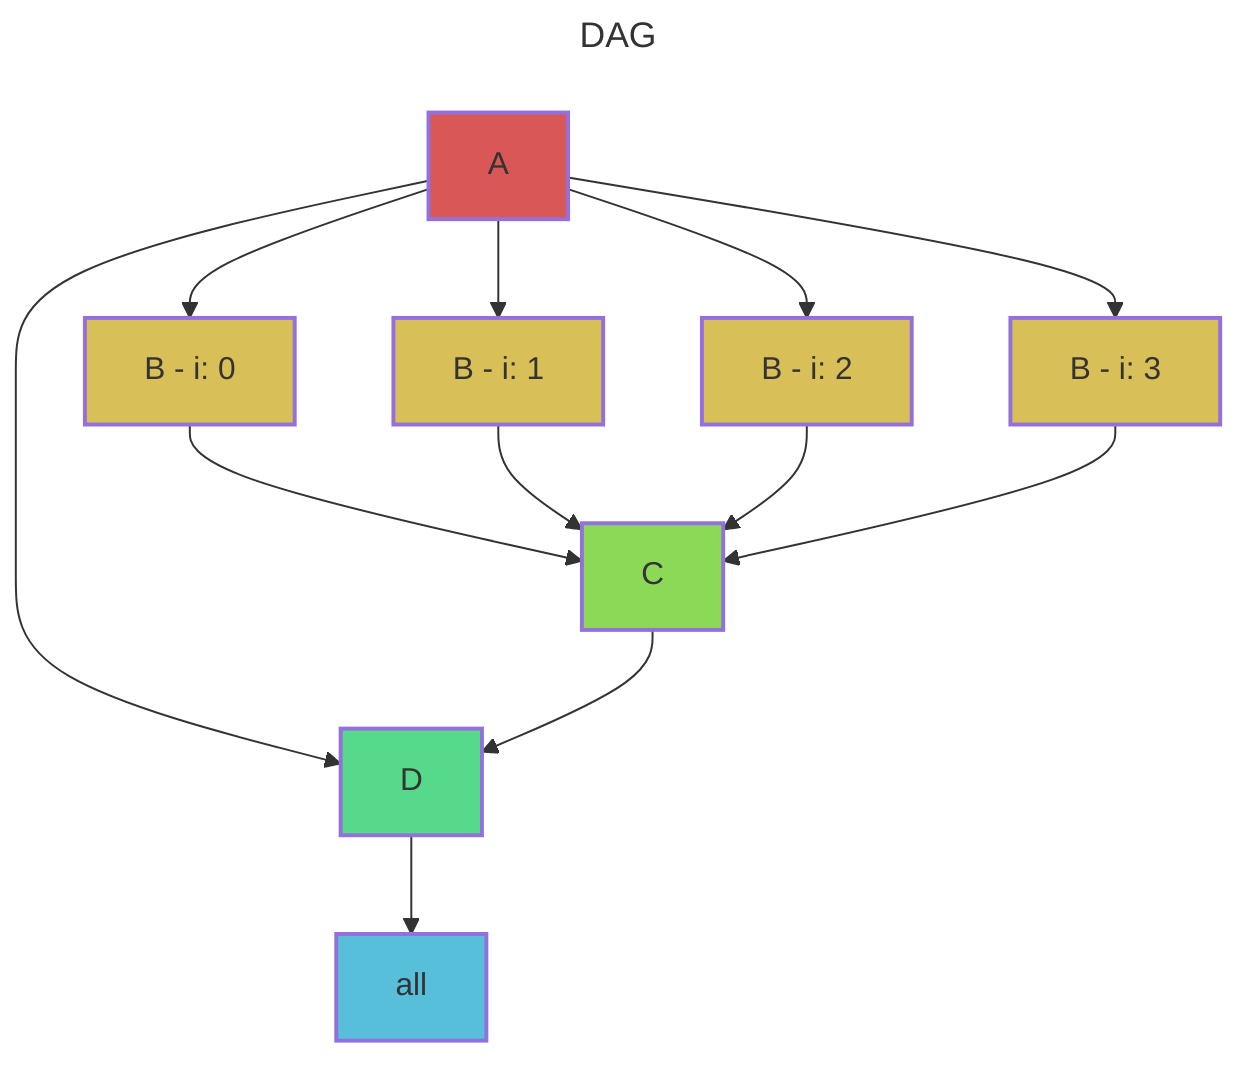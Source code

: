 ---
title: DAG
---
flowchart TB
	id0[all]
	id1[D]
	id2[A]
	id3[C]
	id4[B - i: 0]
	id5[B - i: 1]
	id6[B - i: 2]
	id7[B - i: 3]
	style id0 fill:#57BFD9,stroke-width:2px,color:#333333
	style id1 fill:#57D98B,stroke-width:2px,color:#333333
	style id2 fill:#D95757,stroke-width:2px,color:#333333
	style id3 fill:#8BD957,stroke-width:2px,color:#333333
	style id4 fill:#D9BF57,stroke-width:2px,color:#333333
	style id5 fill:#D9BF57,stroke-width:2px,color:#333333
	style id6 fill:#D9BF57,stroke-width:2px,color:#333333
	style id7 fill:#D9BF57,stroke-width:2px,color:#333333
	id1 --> id0
	id2 --> id1
	id3 --> id1
	id4 --> id3
	id5 --> id3
	id6 --> id3
	id7 --> id3
	id2 --> id4
	id2 --> id5
	id2 --> id6
	id2 --> id7